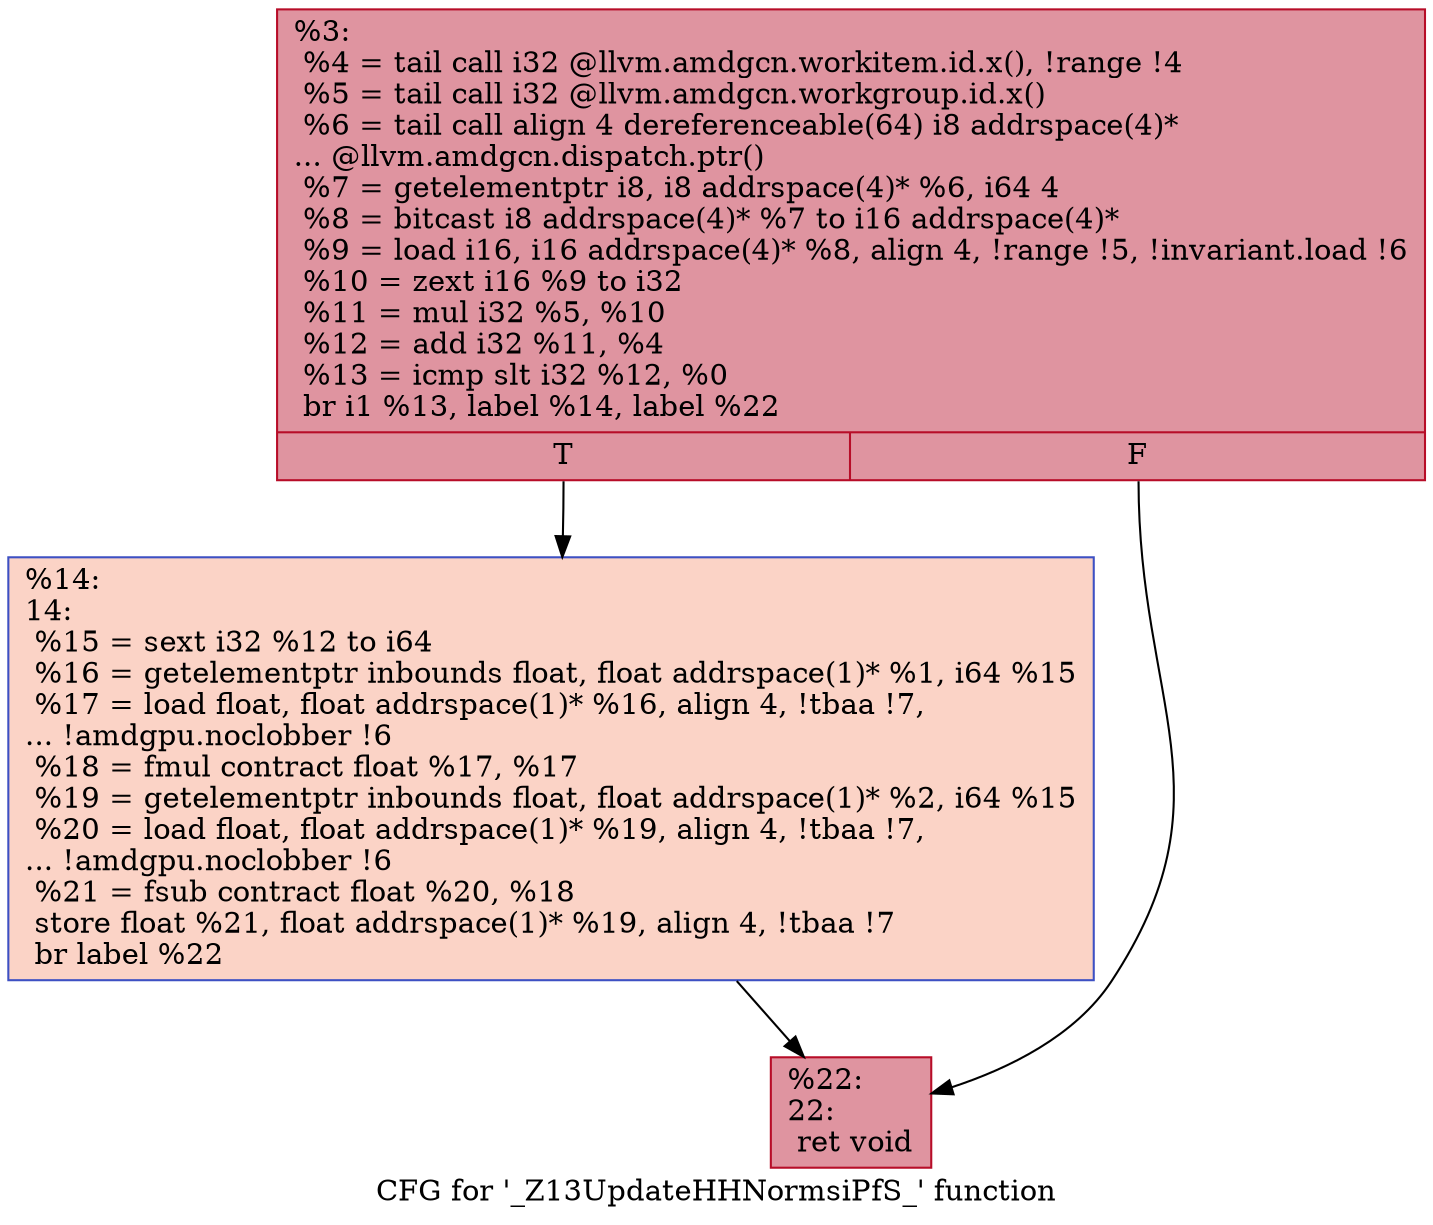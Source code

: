 digraph "CFG for '_Z13UpdateHHNormsiPfS_' function" {
	label="CFG for '_Z13UpdateHHNormsiPfS_' function";

	Node0x6016060 [shape=record,color="#b70d28ff", style=filled, fillcolor="#b70d2870",label="{%3:\l  %4 = tail call i32 @llvm.amdgcn.workitem.id.x(), !range !4\l  %5 = tail call i32 @llvm.amdgcn.workgroup.id.x()\l  %6 = tail call align 4 dereferenceable(64) i8 addrspace(4)*\l... @llvm.amdgcn.dispatch.ptr()\l  %7 = getelementptr i8, i8 addrspace(4)* %6, i64 4\l  %8 = bitcast i8 addrspace(4)* %7 to i16 addrspace(4)*\l  %9 = load i16, i16 addrspace(4)* %8, align 4, !range !5, !invariant.load !6\l  %10 = zext i16 %9 to i32\l  %11 = mul i32 %5, %10\l  %12 = add i32 %11, %4\l  %13 = icmp slt i32 %12, %0\l  br i1 %13, label %14, label %22\l|{<s0>T|<s1>F}}"];
	Node0x6016060:s0 -> Node0x6016df0;
	Node0x6016060:s1 -> Node0x6017ff0;
	Node0x6016df0 [shape=record,color="#3d50c3ff", style=filled, fillcolor="#f59c7d70",label="{%14:\l14:                                               \l  %15 = sext i32 %12 to i64\l  %16 = getelementptr inbounds float, float addrspace(1)* %1, i64 %15\l  %17 = load float, float addrspace(1)* %16, align 4, !tbaa !7,\l... !amdgpu.noclobber !6\l  %18 = fmul contract float %17, %17\l  %19 = getelementptr inbounds float, float addrspace(1)* %2, i64 %15\l  %20 = load float, float addrspace(1)* %19, align 4, !tbaa !7,\l... !amdgpu.noclobber !6\l  %21 = fsub contract float %20, %18\l  store float %21, float addrspace(1)* %19, align 4, !tbaa !7\l  br label %22\l}"];
	Node0x6016df0 -> Node0x6017ff0;
	Node0x6017ff0 [shape=record,color="#b70d28ff", style=filled, fillcolor="#b70d2870",label="{%22:\l22:                                               \l  ret void\l}"];
}

